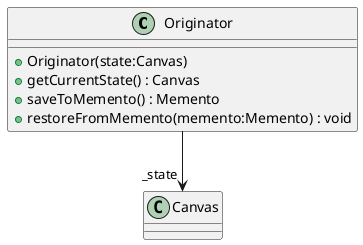 @startuml
class Originator {
    + Originator(state:Canvas)
    + getCurrentState() : Canvas
    + saveToMemento() : Memento
    + restoreFromMemento(memento:Memento) : void
}
Originator --> "_state" Canvas
@enduml
